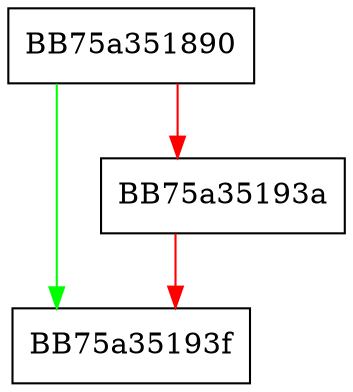 digraph newMutantObject {
  node [shape="box"];
  graph [splines=ortho];
  BB75a351890 -> BB75a35193f [color="green"];
  BB75a351890 -> BB75a35193a [color="red"];
  BB75a35193a -> BB75a35193f [color="red"];
}